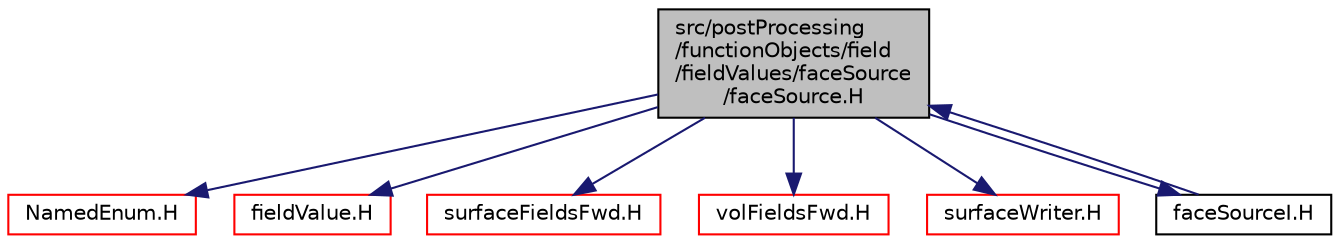 digraph "src/postProcessing/functionObjects/field/fieldValues/faceSource/faceSource.H"
{
  bgcolor="transparent";
  edge [fontname="Helvetica",fontsize="10",labelfontname="Helvetica",labelfontsize="10"];
  node [fontname="Helvetica",fontsize="10",shape=record];
  Node1 [label="src/postProcessing\l/functionObjects/field\l/fieldValues/faceSource\l/faceSource.H",height=0.2,width=0.4,color="black", fillcolor="grey75", style="filled", fontcolor="black"];
  Node1 -> Node2 [color="midnightblue",fontsize="10",style="solid",fontname="Helvetica"];
  Node2 [label="NamedEnum.H",height=0.2,width=0.4,color="red",URL="$a07804.html"];
  Node1 -> Node3 [color="midnightblue",fontsize="10",style="solid",fontname="Helvetica"];
  Node3 [label="fieldValue.H",height=0.2,width=0.4,color="red",URL="$a09355.html"];
  Node1 -> Node4 [color="midnightblue",fontsize="10",style="solid",fontname="Helvetica"];
  Node4 [label="surfaceFieldsFwd.H",height=0.2,width=0.4,color="red",URL="$a05730.html"];
  Node1 -> Node5 [color="midnightblue",fontsize="10",style="solid",fontname="Helvetica"];
  Node5 [label="volFieldsFwd.H",height=0.2,width=0.4,color="red",URL="$a05735.html"];
  Node1 -> Node6 [color="midnightblue",fontsize="10",style="solid",fontname="Helvetica"];
  Node6 [label="surfaceWriter.H",height=0.2,width=0.4,color="red",URL="$a10006.html"];
  Node1 -> Node7 [color="midnightblue",fontsize="10",style="solid",fontname="Helvetica"];
  Node7 [label="faceSourceI.H",height=0.2,width=0.4,color="black",URL="$a09351.html"];
  Node7 -> Node1 [color="midnightblue",fontsize="10",style="solid",fontname="Helvetica"];
}
